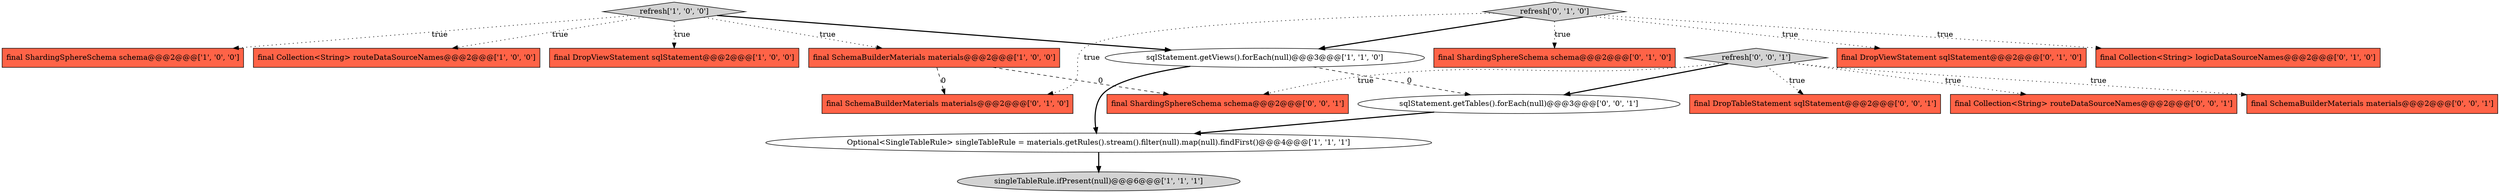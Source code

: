 digraph {
3 [style = filled, label = "final DropViewStatement sqlStatement@@@2@@@['1', '0', '0']", fillcolor = tomato, shape = box image = "AAA0AAABBB1BBB"];
2 [style = filled, label = "singleTableRule.ifPresent(null)@@@6@@@['1', '1', '1']", fillcolor = lightgray, shape = ellipse image = "AAA0AAABBB1BBB"];
8 [style = filled, label = "final ShardingSphereSchema schema@@@2@@@['0', '1', '0']", fillcolor = tomato, shape = box image = "AAA0AAABBB2BBB"];
10 [style = filled, label = "final DropViewStatement sqlStatement@@@2@@@['0', '1', '0']", fillcolor = tomato, shape = box image = "AAA0AAABBB2BBB"];
11 [style = filled, label = "refresh['0', '1', '0']", fillcolor = lightgray, shape = diamond image = "AAA0AAABBB2BBB"];
12 [style = filled, label = "final SchemaBuilderMaterials materials@@@2@@@['0', '1', '0']", fillcolor = tomato, shape = box image = "AAA1AAABBB2BBB"];
15 [style = filled, label = "final DropTableStatement sqlStatement@@@2@@@['0', '0', '1']", fillcolor = tomato, shape = box image = "AAA0AAABBB3BBB"];
5 [style = filled, label = "final ShardingSphereSchema schema@@@2@@@['1', '0', '0']", fillcolor = tomato, shape = box image = "AAA0AAABBB1BBB"];
18 [style = filled, label = "final ShardingSphereSchema schema@@@2@@@['0', '0', '1']", fillcolor = tomato, shape = box image = "AAA0AAABBB3BBB"];
4 [style = filled, label = "Optional<SingleTableRule> singleTableRule = materials.getRules().stream().filter(null).map(null).findFirst()@@@4@@@['1', '1', '1']", fillcolor = white, shape = ellipse image = "AAA0AAABBB1BBB"];
7 [style = filled, label = "final SchemaBuilderMaterials materials@@@2@@@['1', '0', '0']", fillcolor = tomato, shape = box image = "AAA1AAABBB1BBB"];
14 [style = filled, label = "final Collection<String> routeDataSourceNames@@@2@@@['0', '0', '1']", fillcolor = tomato, shape = box image = "AAA0AAABBB3BBB"];
16 [style = filled, label = "final SchemaBuilderMaterials materials@@@2@@@['0', '0', '1']", fillcolor = tomato, shape = box image = "AAA0AAABBB3BBB"];
6 [style = filled, label = "refresh['1', '0', '0']", fillcolor = lightgray, shape = diamond image = "AAA0AAABBB1BBB"];
1 [style = filled, label = "sqlStatement.getViews().forEach(null)@@@3@@@['1', '1', '0']", fillcolor = white, shape = ellipse image = "AAA0AAABBB1BBB"];
13 [style = filled, label = "sqlStatement.getTables().forEach(null)@@@3@@@['0', '0', '1']", fillcolor = white, shape = ellipse image = "AAA0AAABBB3BBB"];
17 [style = filled, label = "refresh['0', '0', '1']", fillcolor = lightgray, shape = diamond image = "AAA0AAABBB3BBB"];
0 [style = filled, label = "final Collection<String> routeDataSourceNames@@@2@@@['1', '0', '0']", fillcolor = tomato, shape = box image = "AAA0AAABBB1BBB"];
9 [style = filled, label = "final Collection<String> logicDataSourceNames@@@2@@@['0', '1', '0']", fillcolor = tomato, shape = box image = "AAA0AAABBB2BBB"];
1->4 [style = bold, label=""];
7->18 [style = dashed, label="0"];
17->18 [style = dotted, label="true"];
11->1 [style = bold, label=""];
11->10 [style = dotted, label="true"];
11->12 [style = dotted, label="true"];
17->14 [style = dotted, label="true"];
11->9 [style = dotted, label="true"];
4->2 [style = bold, label=""];
1->13 [style = dashed, label="0"];
17->16 [style = dotted, label="true"];
6->1 [style = bold, label=""];
17->15 [style = dotted, label="true"];
6->7 [style = dotted, label="true"];
7->12 [style = dashed, label="0"];
11->8 [style = dotted, label="true"];
17->13 [style = bold, label=""];
6->0 [style = dotted, label="true"];
6->3 [style = dotted, label="true"];
6->5 [style = dotted, label="true"];
13->4 [style = bold, label=""];
}
